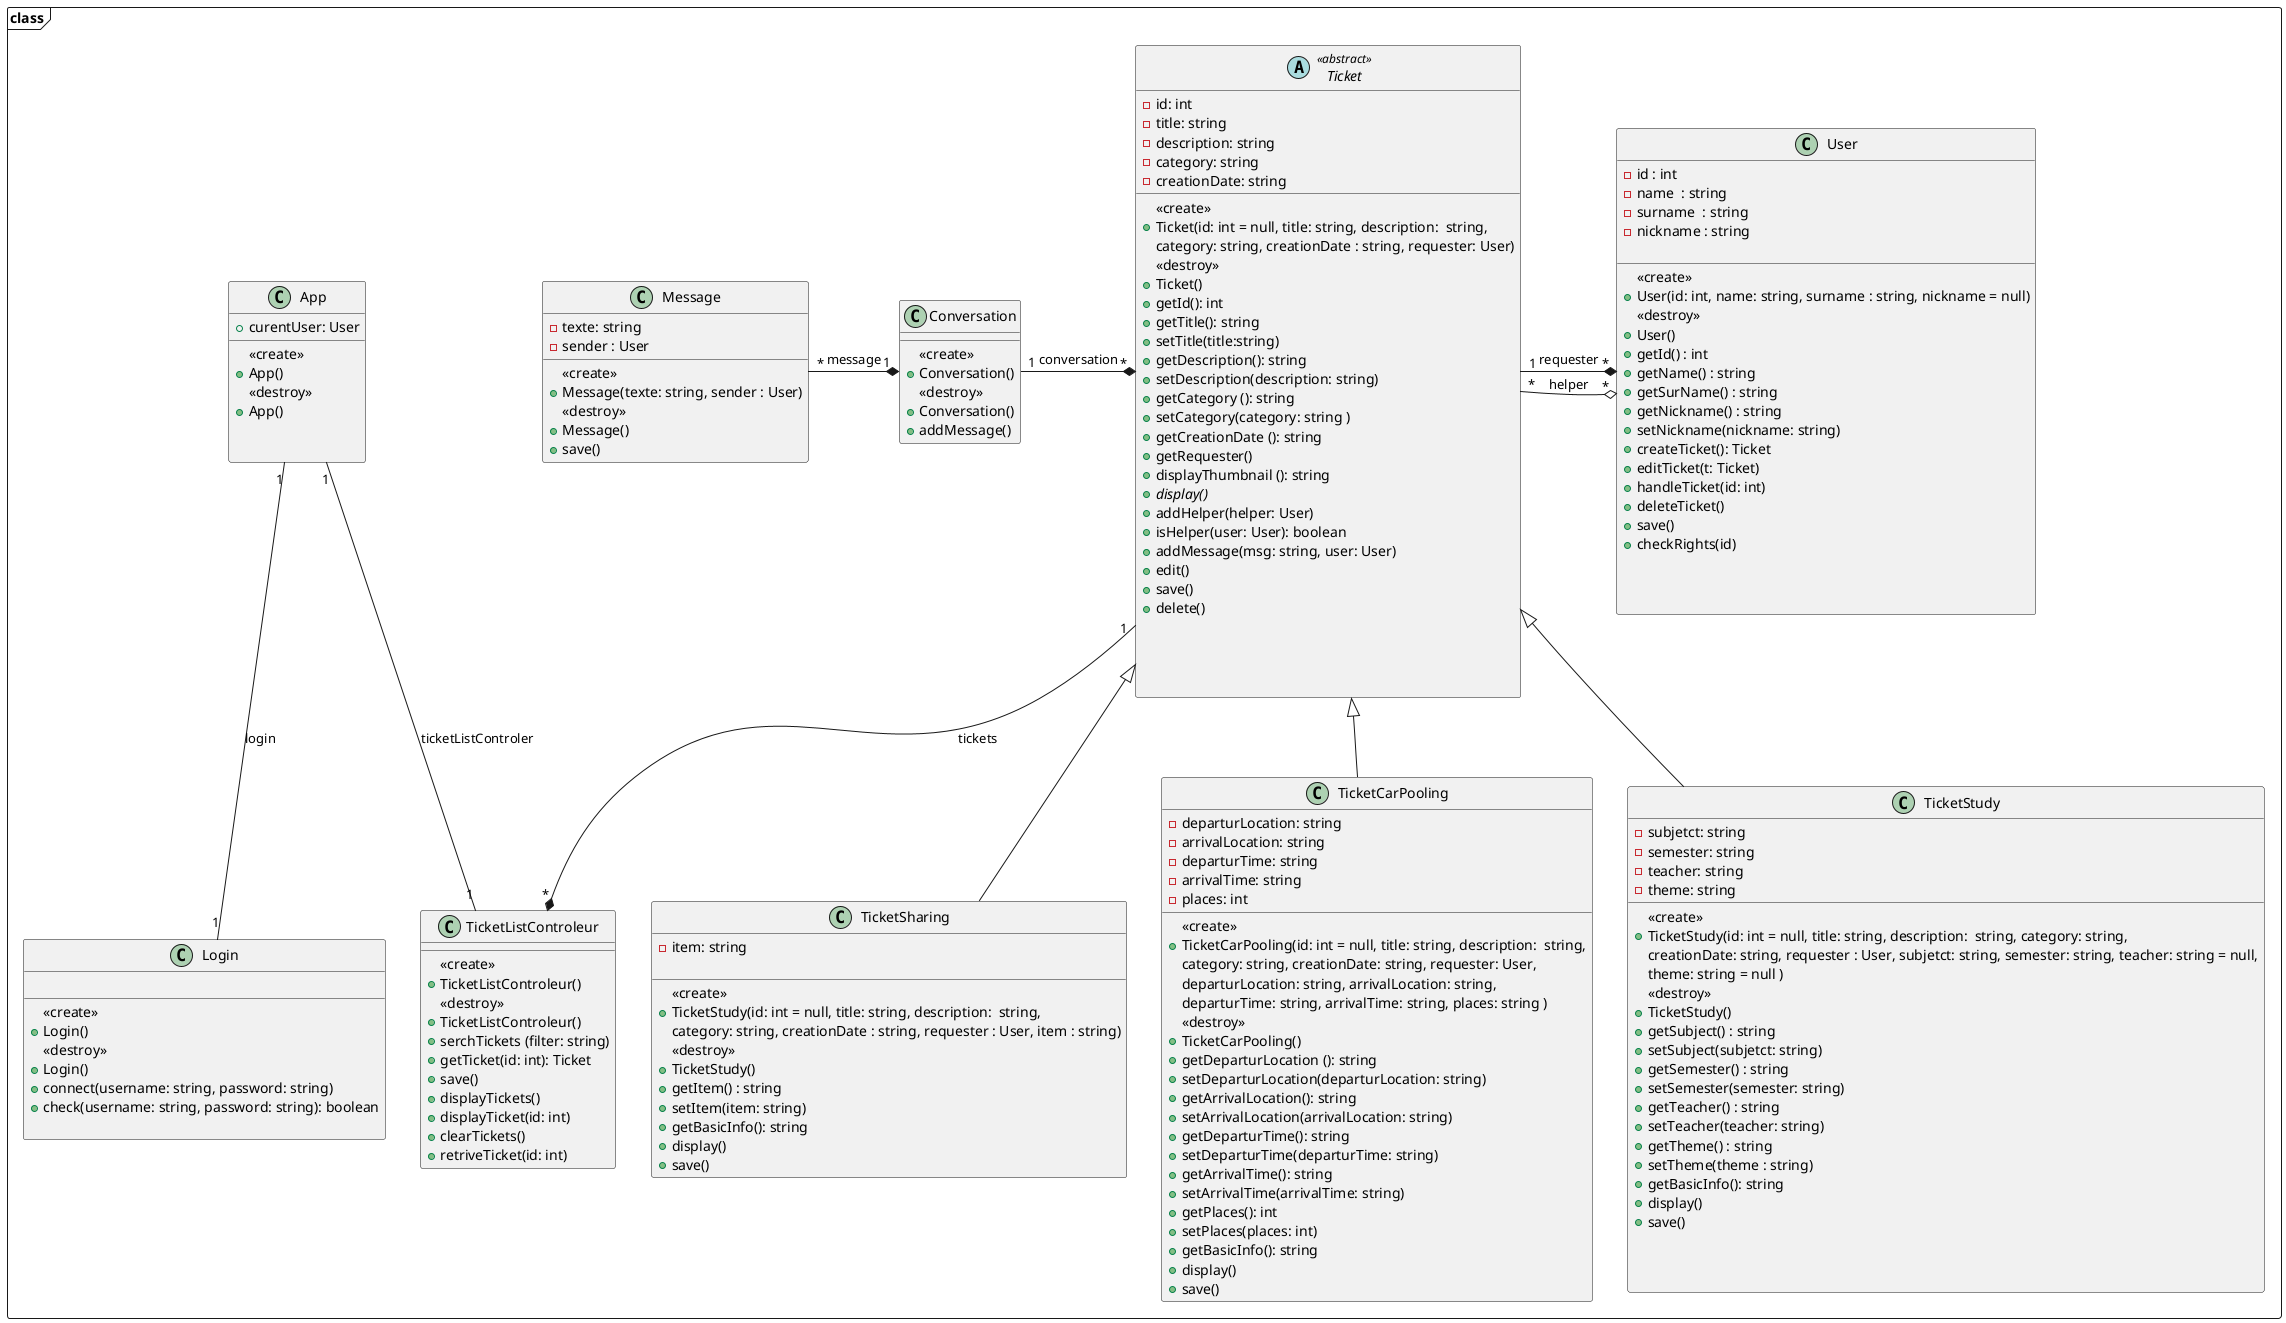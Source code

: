 @startuml
package "class" as alias <<Frame>> {

abstract class Ticket <<abstract>> {
- id: int
- title: string
- description: string 
- category: string 
- creationDate: string
__
<<create>>
+ Ticket(id: int = null, title: string, description:  string,
 category: string, creationDate : string, requester: User)
<<destroy>>
+ Ticket()
+ getId(): int
+ getTitle(): string
+ setTitle(title:string)
+ getDescription(): string
+ setDescription(description: string) 
+ getCategory (): string
+ setCategory(category: string )
+ getCreationDate (): string
+ getRequester()
+ displayThumbnail (): string
{abstract}+ display()
+ addHelper(helper: User)
+ isHelper(user: User): boolean
+ addMessage(msg: string, user: User)
+ edit()
+ save()
+ delete()




}

class Conversation  {
__
<<create>>
+ Conversation()
<<destroy>>
+ Conversation()
+ addMessage()
}


class Message  {
-texte: string
-sender : User
__
<<create>>
+ Message(texte: string, sender : User)
<<destroy>>
+ Message()
+ save()
}

class TicketCarPooling  {
- departurLocation: string
- arrivalLocation: string
- departurTime: string
- arrivalTime: string
- places: int
__
<<create>>
+ TicketCarPooling(id: int = null, title: string, description:  string, 
category: string, creationDate: string, requester: User,
departurLocation: string, arrivalLocation: string, 
departurTime: string, arrivalTime: string, places: string )
<<destroy>>
+ TicketCarPooling()
+ getDeparturLocation (): string
+ setDeparturLocation(departurLocation: string)
+ getArrivalLocation(): string
+ setArrivalLocation(arrivalLocation: string)
+ getDeparturTime(): string
+ setDeparturTime(departurTime: string)
+ getArrivalTime(): string
+ setArrivalTime(arrivalTime: string)
+ getPlaces(): int
+ setPlaces(places: int)
+ getBasicInfo(): string 
+ display()
+ save()
}



class TicketStudy  {
- subjetct: string
- semester: string
- teacher: string
- theme: string
__
<<create>>
+ TicketStudy(id: int = null, title: string, description:  string, category: string, 
creationDate: string, requester : User, subjetct: string, semester: string, teacher: string = null,
 theme: string = null )
<<destroy>>
+ TicketStudy()
+ getSubject() : string
+ setSubject(subjetct: string)
+ getSemester() : string
+ setSemester(semester: string)
+ getTeacher() : string
+ setTeacher(teacher: string)
+ getTheme() : string
+ setTheme(theme : string)
+ getBasicInfo(): string 
+ display()
+ save()



}

class TicketSharing  {
- item: string

__
<<create>>
+ TicketStudy(id: int = null, title: string, description:  string, 
category: string, creationDate : string, requester : User, item : string)
<<destroy>> 
+ TicketStudy()
+ getItem() : string
+ setItem(item: string)
+ getBasicInfo(): string 
+ display()
+save()
}

class User  {
- id : int
- name  : string
- surname  : string
- nickname : string

__
<<create>>
+ User(id: int, name: string, surname : string, nickname = null)
<<destroy>>
+ User()
+ getId() : int
+ getName() : string
+ getSurName() : string
+ getNickname() : string
+ setNickname(nickname: string)
+ createTicket(): Ticket
+ editTicket(t: Ticket)
+ handleTicket(id: int)
+ deleteTicket()
+ save()
+ checkRights(id)



}


class TicketListControleur {
__
<<create>>
+ TicketListControleur()
<<destroy>>
+ TicketListControleur()   
+ serchTickets (filter: string)
+ getTicket(id: int): Ticket
+ save()
+ displayTickets()
+ displayTicket(id: int)
+ clearTickets()
+ retriveTicket(id: int)
}

class App {
+ curentUser: User
__
<<create>>
+ App()
<<destroy>>
+ App() 
 

}

class Login {

__
<<create>>
+ Login()
<<destroy>>
+ Login() 
+ connect(username: string, password: string) 
+ check(username: string, password: string): boolean 

}


Ticket <|-- TicketCarPooling
Ticket <|--TicketStudy
Ticket <|--TicketSharing
App "1" -- "1" TicketListControleur: ticketListControler 
App "1" -- "1" Login: login 


User "*" *---left- "1" Ticket : requester
User "*" o---left- "*" Ticket : helper
Ticket "*" *---left- "1" Conversation: conversation
Conversation"1" *-left-- "*" Message :message
Ticket "1" -down-* "*" TicketListControleur : tickets

}
@enduml